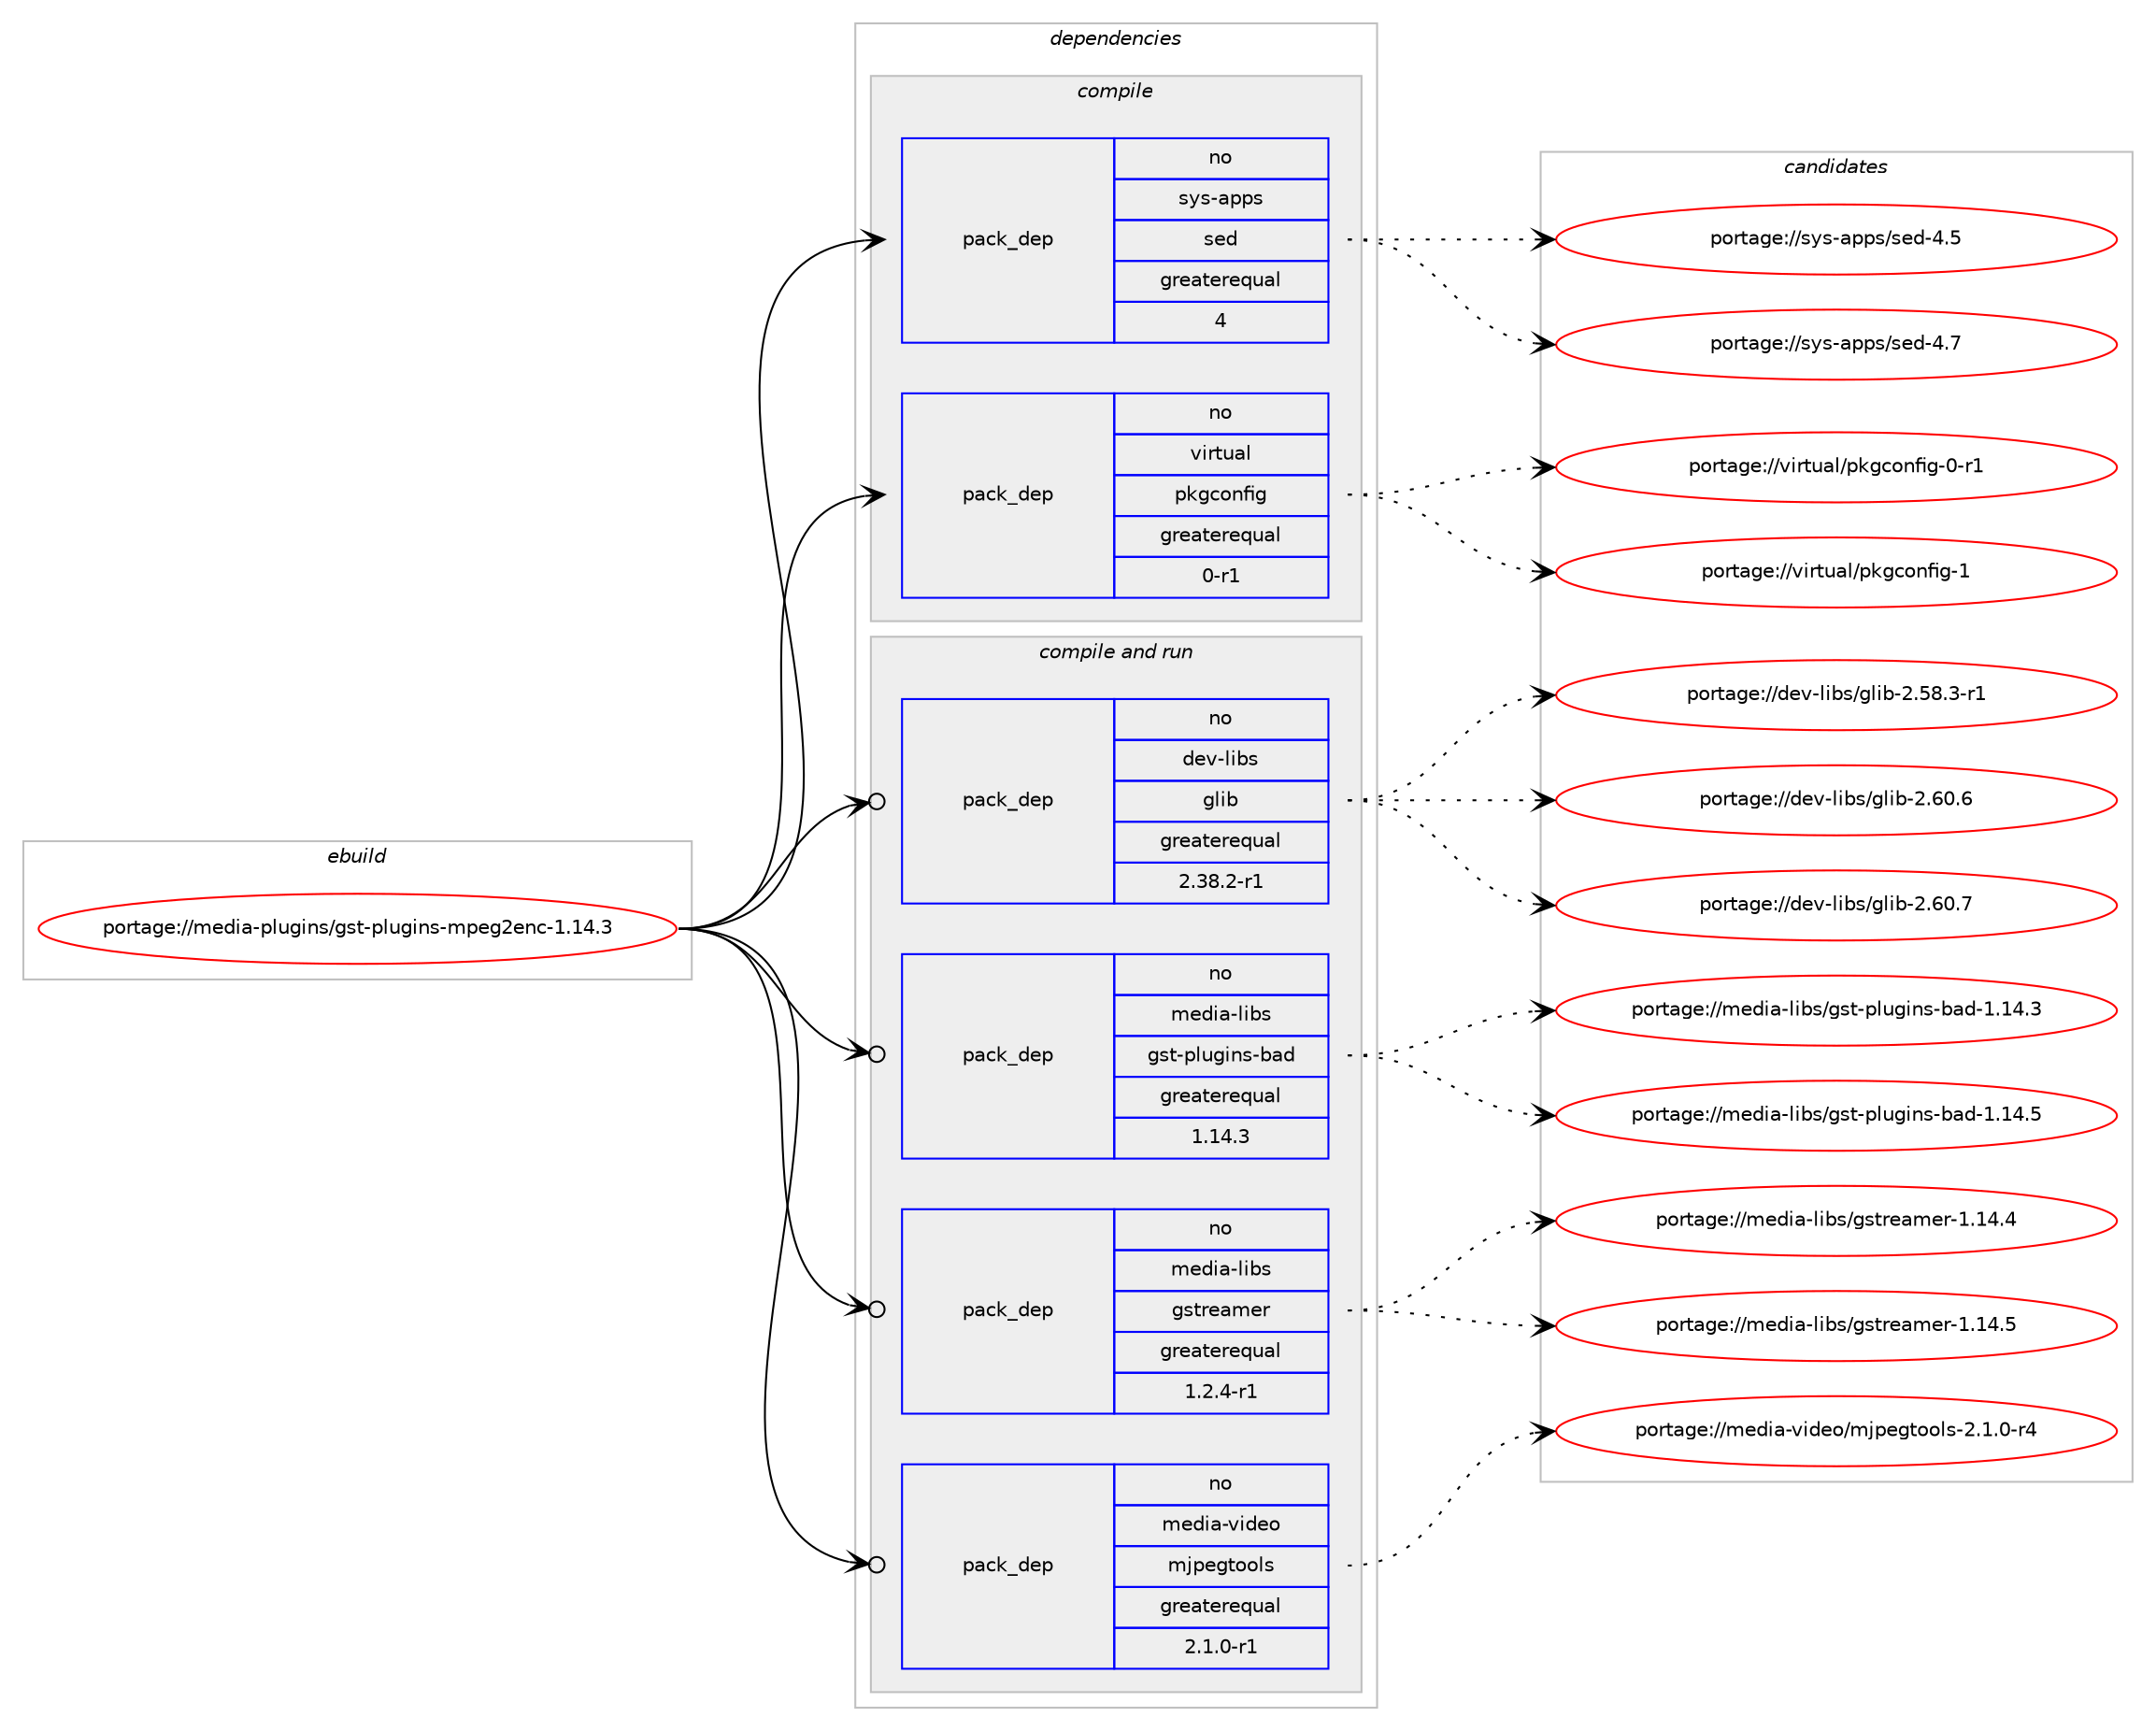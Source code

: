 digraph prolog {

# *************
# Graph options
# *************

newrank=true;
concentrate=true;
compound=true;
graph [rankdir=LR,fontname=Helvetica,fontsize=10,ranksep=1.5];#, ranksep=2.5, nodesep=0.2];
edge  [arrowhead=vee];
node  [fontname=Helvetica,fontsize=10];

# **********
# The ebuild
# **********

subgraph cluster_leftcol {
color=gray;
rank=same;
label=<<i>ebuild</i>>;
id [label="portage://media-plugins/gst-plugins-mpeg2enc-1.14.3", color=red, width=4, href="../media-plugins/gst-plugins-mpeg2enc-1.14.3.svg"];
}

# ****************
# The dependencies
# ****************

subgraph cluster_midcol {
color=gray;
label=<<i>dependencies</i>>;
subgraph cluster_compile {
fillcolor="#eeeeee";
style=filled;
label=<<i>compile</i>>;
subgraph pack239451 {
dependency326433 [label=<<TABLE BORDER="0" CELLBORDER="1" CELLSPACING="0" CELLPADDING="4" WIDTH="220"><TR><TD ROWSPAN="6" CELLPADDING="30">pack_dep</TD></TR><TR><TD WIDTH="110">no</TD></TR><TR><TD>sys-apps</TD></TR><TR><TD>sed</TD></TR><TR><TD>greaterequal</TD></TR><TR><TD>4</TD></TR></TABLE>>, shape=none, color=blue];
}
id:e -> dependency326433:w [weight=20,style="solid",arrowhead="vee"];
subgraph pack239452 {
dependency326434 [label=<<TABLE BORDER="0" CELLBORDER="1" CELLSPACING="0" CELLPADDING="4" WIDTH="220"><TR><TD ROWSPAN="6" CELLPADDING="30">pack_dep</TD></TR><TR><TD WIDTH="110">no</TD></TR><TR><TD>virtual</TD></TR><TR><TD>pkgconfig</TD></TR><TR><TD>greaterequal</TD></TR><TR><TD>0-r1</TD></TR></TABLE>>, shape=none, color=blue];
}
id:e -> dependency326434:w [weight=20,style="solid",arrowhead="vee"];
}
subgraph cluster_compileandrun {
fillcolor="#eeeeee";
style=filled;
label=<<i>compile and run</i>>;
subgraph pack239453 {
dependency326435 [label=<<TABLE BORDER="0" CELLBORDER="1" CELLSPACING="0" CELLPADDING="4" WIDTH="220"><TR><TD ROWSPAN="6" CELLPADDING="30">pack_dep</TD></TR><TR><TD WIDTH="110">no</TD></TR><TR><TD>dev-libs</TD></TR><TR><TD>glib</TD></TR><TR><TD>greaterequal</TD></TR><TR><TD>2.38.2-r1</TD></TR></TABLE>>, shape=none, color=blue];
}
id:e -> dependency326435:w [weight=20,style="solid",arrowhead="odotvee"];
subgraph pack239454 {
dependency326436 [label=<<TABLE BORDER="0" CELLBORDER="1" CELLSPACING="0" CELLPADDING="4" WIDTH="220"><TR><TD ROWSPAN="6" CELLPADDING="30">pack_dep</TD></TR><TR><TD WIDTH="110">no</TD></TR><TR><TD>media-libs</TD></TR><TR><TD>gst-plugins-bad</TD></TR><TR><TD>greaterequal</TD></TR><TR><TD>1.14.3</TD></TR></TABLE>>, shape=none, color=blue];
}
id:e -> dependency326436:w [weight=20,style="solid",arrowhead="odotvee"];
subgraph pack239455 {
dependency326437 [label=<<TABLE BORDER="0" CELLBORDER="1" CELLSPACING="0" CELLPADDING="4" WIDTH="220"><TR><TD ROWSPAN="6" CELLPADDING="30">pack_dep</TD></TR><TR><TD WIDTH="110">no</TD></TR><TR><TD>media-libs</TD></TR><TR><TD>gstreamer</TD></TR><TR><TD>greaterequal</TD></TR><TR><TD>1.2.4-r1</TD></TR></TABLE>>, shape=none, color=blue];
}
id:e -> dependency326437:w [weight=20,style="solid",arrowhead="odotvee"];
subgraph pack239456 {
dependency326438 [label=<<TABLE BORDER="0" CELLBORDER="1" CELLSPACING="0" CELLPADDING="4" WIDTH="220"><TR><TD ROWSPAN="6" CELLPADDING="30">pack_dep</TD></TR><TR><TD WIDTH="110">no</TD></TR><TR><TD>media-video</TD></TR><TR><TD>mjpegtools</TD></TR><TR><TD>greaterequal</TD></TR><TR><TD>2.1.0-r1</TD></TR></TABLE>>, shape=none, color=blue];
}
id:e -> dependency326438:w [weight=20,style="solid",arrowhead="odotvee"];
}
subgraph cluster_run {
fillcolor="#eeeeee";
style=filled;
label=<<i>run</i>>;
}
}

# **************
# The candidates
# **************

subgraph cluster_choices {
rank=same;
color=gray;
label=<<i>candidates</i>>;

subgraph choice239451 {
color=black;
nodesep=1;
choiceportage11512111545971121121154711510110045524653 [label="portage://sys-apps/sed-4.5", color=red, width=4,href="../sys-apps/sed-4.5.svg"];
choiceportage11512111545971121121154711510110045524655 [label="portage://sys-apps/sed-4.7", color=red, width=4,href="../sys-apps/sed-4.7.svg"];
dependency326433:e -> choiceportage11512111545971121121154711510110045524653:w [style=dotted,weight="100"];
dependency326433:e -> choiceportage11512111545971121121154711510110045524655:w [style=dotted,weight="100"];
}
subgraph choice239452 {
color=black;
nodesep=1;
choiceportage11810511411611797108471121071039911111010210510345484511449 [label="portage://virtual/pkgconfig-0-r1", color=red, width=4,href="../virtual/pkgconfig-0-r1.svg"];
choiceportage1181051141161179710847112107103991111101021051034549 [label="portage://virtual/pkgconfig-1", color=red, width=4,href="../virtual/pkgconfig-1.svg"];
dependency326434:e -> choiceportage11810511411611797108471121071039911111010210510345484511449:w [style=dotted,weight="100"];
dependency326434:e -> choiceportage1181051141161179710847112107103991111101021051034549:w [style=dotted,weight="100"];
}
subgraph choice239453 {
color=black;
nodesep=1;
choiceportage10010111845108105981154710310810598455046535646514511449 [label="portage://dev-libs/glib-2.58.3-r1", color=red, width=4,href="../dev-libs/glib-2.58.3-r1.svg"];
choiceportage1001011184510810598115471031081059845504654484654 [label="portage://dev-libs/glib-2.60.6", color=red, width=4,href="../dev-libs/glib-2.60.6.svg"];
choiceportage1001011184510810598115471031081059845504654484655 [label="portage://dev-libs/glib-2.60.7", color=red, width=4,href="../dev-libs/glib-2.60.7.svg"];
dependency326435:e -> choiceportage10010111845108105981154710310810598455046535646514511449:w [style=dotted,weight="100"];
dependency326435:e -> choiceportage1001011184510810598115471031081059845504654484654:w [style=dotted,weight="100"];
dependency326435:e -> choiceportage1001011184510810598115471031081059845504654484655:w [style=dotted,weight="100"];
}
subgraph choice239454 {
color=black;
nodesep=1;
choiceportage109101100105974510810598115471031151164511210811710310511011545989710045494649524651 [label="portage://media-libs/gst-plugins-bad-1.14.3", color=red, width=4,href="../media-libs/gst-plugins-bad-1.14.3.svg"];
choiceportage109101100105974510810598115471031151164511210811710310511011545989710045494649524653 [label="portage://media-libs/gst-plugins-bad-1.14.5", color=red, width=4,href="../media-libs/gst-plugins-bad-1.14.5.svg"];
dependency326436:e -> choiceportage109101100105974510810598115471031151164511210811710310511011545989710045494649524651:w [style=dotted,weight="100"];
dependency326436:e -> choiceportage109101100105974510810598115471031151164511210811710310511011545989710045494649524653:w [style=dotted,weight="100"];
}
subgraph choice239455 {
color=black;
nodesep=1;
choiceportage109101100105974510810598115471031151161141019710910111445494649524652 [label="portage://media-libs/gstreamer-1.14.4", color=red, width=4,href="../media-libs/gstreamer-1.14.4.svg"];
choiceportage109101100105974510810598115471031151161141019710910111445494649524653 [label="portage://media-libs/gstreamer-1.14.5", color=red, width=4,href="../media-libs/gstreamer-1.14.5.svg"];
dependency326437:e -> choiceportage109101100105974510810598115471031151161141019710910111445494649524652:w [style=dotted,weight="100"];
dependency326437:e -> choiceportage109101100105974510810598115471031151161141019710910111445494649524653:w [style=dotted,weight="100"];
}
subgraph choice239456 {
color=black;
nodesep=1;
choiceportage1091011001059745118105100101111471091061121011031161111111081154550464946484511452 [label="portage://media-video/mjpegtools-2.1.0-r4", color=red, width=4,href="../media-video/mjpegtools-2.1.0-r4.svg"];
dependency326438:e -> choiceportage1091011001059745118105100101111471091061121011031161111111081154550464946484511452:w [style=dotted,weight="100"];
}
}

}
